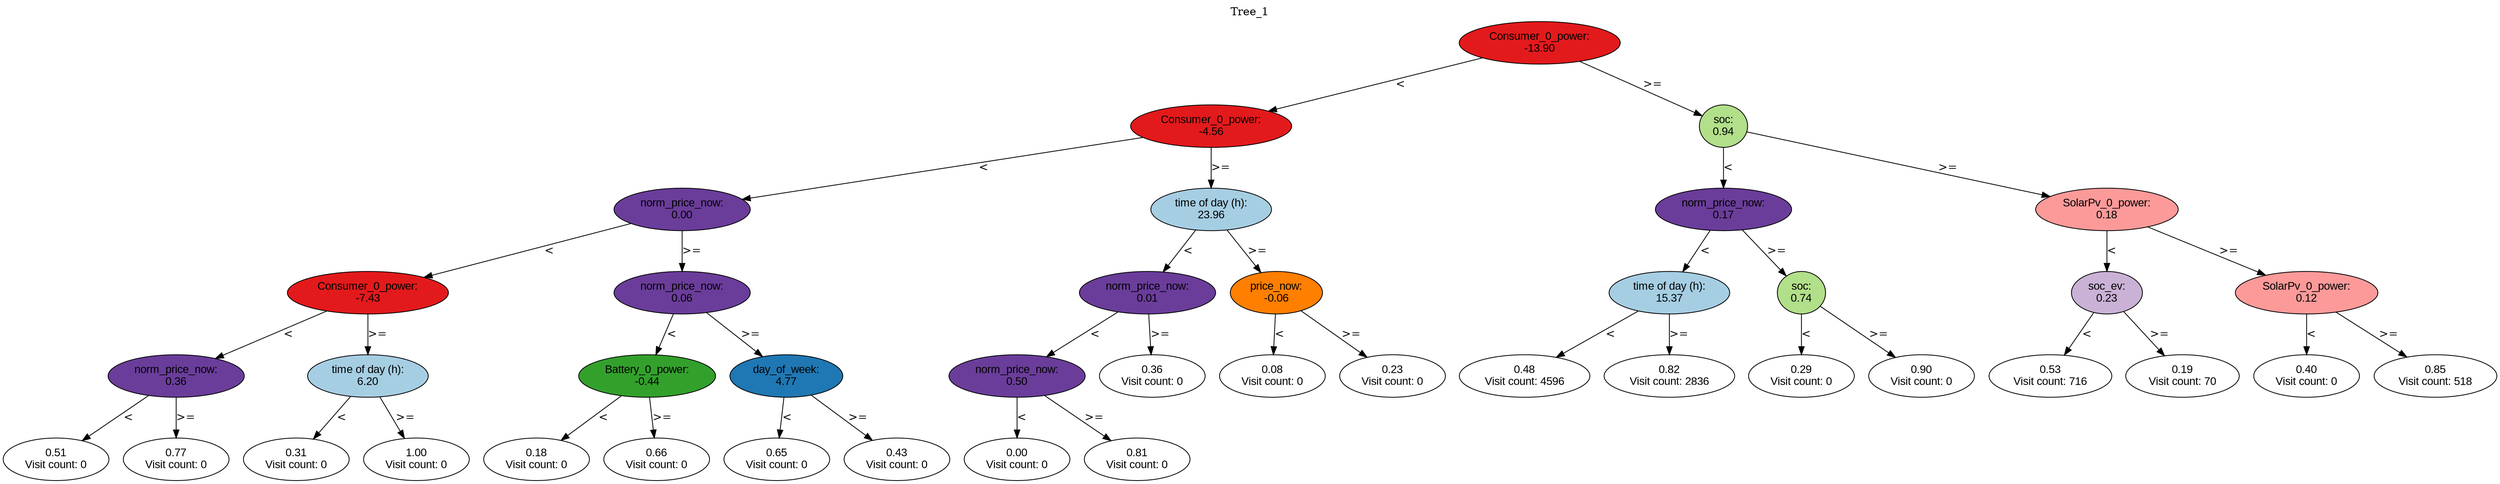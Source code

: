 digraph BST {
    node [fontname="Arial" style=filled colorscheme=paired12];
    0 [ label = "Consumer_0_power:
-13.90" fillcolor=6];
    1 [ label = "Consumer_0_power:
-4.56" fillcolor=6];
    2 [ label = "norm_price_now:
0.00" fillcolor=10];
    3 [ label = "Consumer_0_power:
-7.43" fillcolor=6];
    4 [ label = "norm_price_now:
0.36" fillcolor=10];
    5 [ label = "0.51
Visit count: 0" fillcolor=white];
    6 [ label = "0.77
Visit count: 0" fillcolor=white];
    7 [ label = "time of day (h):
6.20" fillcolor=1];
    8 [ label = "0.31
Visit count: 0" fillcolor=white];
    9 [ label = "1.00
Visit count: 0" fillcolor=white];
    10 [ label = "norm_price_now:
0.06" fillcolor=10];
    11 [ label = "Battery_0_power:
-0.44" fillcolor=4];
    12 [ label = "0.18
Visit count: 0" fillcolor=white];
    13 [ label = "0.66
Visit count: 0" fillcolor=white];
    14 [ label = "day_of_week:
4.77" fillcolor=2];
    15 [ label = "0.65
Visit count: 0" fillcolor=white];
    16 [ label = "0.43
Visit count: 0" fillcolor=white];
    17 [ label = "time of day (h):
23.96" fillcolor=1];
    18 [ label = "norm_price_now:
0.01" fillcolor=10];
    19 [ label = "norm_price_now:
0.50" fillcolor=10];
    20 [ label = "0.00
Visit count: 0" fillcolor=white];
    21 [ label = "0.81
Visit count: 0" fillcolor=white];
    22 [ label = "0.36
Visit count: 0" fillcolor=white];
    23 [ label = "price_now:
-0.06" fillcolor=8];
    24 [ label = "0.08
Visit count: 0" fillcolor=white];
    25 [ label = "0.23
Visit count: 0" fillcolor=white];
    26 [ label = "soc:
0.94" fillcolor=3];
    27 [ label = "norm_price_now:
0.17" fillcolor=10];
    28 [ label = "time of day (h):
15.37" fillcolor=1];
    29 [ label = "0.48
Visit count: 4596" fillcolor=white];
    30 [ label = "0.82
Visit count: 2836" fillcolor=white];
    31 [ label = "soc:
0.74" fillcolor=3];
    32 [ label = "0.29
Visit count: 0" fillcolor=white];
    33 [ label = "0.90
Visit count: 0" fillcolor=white];
    34 [ label = "SolarPv_0_power:
0.18" fillcolor=5];
    35 [ label = "soc_ev:
0.23" fillcolor=9];
    36 [ label = "0.53
Visit count: 716" fillcolor=white];
    37 [ label = "0.19
Visit count: 70" fillcolor=white];
    38 [ label = "SolarPv_0_power:
0.12" fillcolor=5];
    39 [ label = "0.40
Visit count: 0" fillcolor=white];
    40 [ label = "0.85
Visit count: 518" fillcolor=white];

    0  -> 1[ label = "<"];
    0  -> 26[ label = ">="];
    1  -> 2[ label = "<"];
    1  -> 17[ label = ">="];
    2  -> 3[ label = "<"];
    2  -> 10[ label = ">="];
    3  -> 4[ label = "<"];
    3  -> 7[ label = ">="];
    4  -> 5[ label = "<"];
    4  -> 6[ label = ">="];
    7  -> 8[ label = "<"];
    7  -> 9[ label = ">="];
    10  -> 11[ label = "<"];
    10  -> 14[ label = ">="];
    11  -> 12[ label = "<"];
    11  -> 13[ label = ">="];
    14  -> 15[ label = "<"];
    14  -> 16[ label = ">="];
    17  -> 18[ label = "<"];
    17  -> 23[ label = ">="];
    18  -> 19[ label = "<"];
    18  -> 22[ label = ">="];
    19  -> 20[ label = "<"];
    19  -> 21[ label = ">="];
    23  -> 24[ label = "<"];
    23  -> 25[ label = ">="];
    26  -> 27[ label = "<"];
    26  -> 34[ label = ">="];
    27  -> 28[ label = "<"];
    27  -> 31[ label = ">="];
    28  -> 29[ label = "<"];
    28  -> 30[ label = ">="];
    31  -> 32[ label = "<"];
    31  -> 33[ label = ">="];
    34  -> 35[ label = "<"];
    34  -> 38[ label = ">="];
    35  -> 36[ label = "<"];
    35  -> 37[ label = ">="];
    38  -> 39[ label = "<"];
    38  -> 40[ label = ">="];

    labelloc="t";
    label="Tree_1";
}
